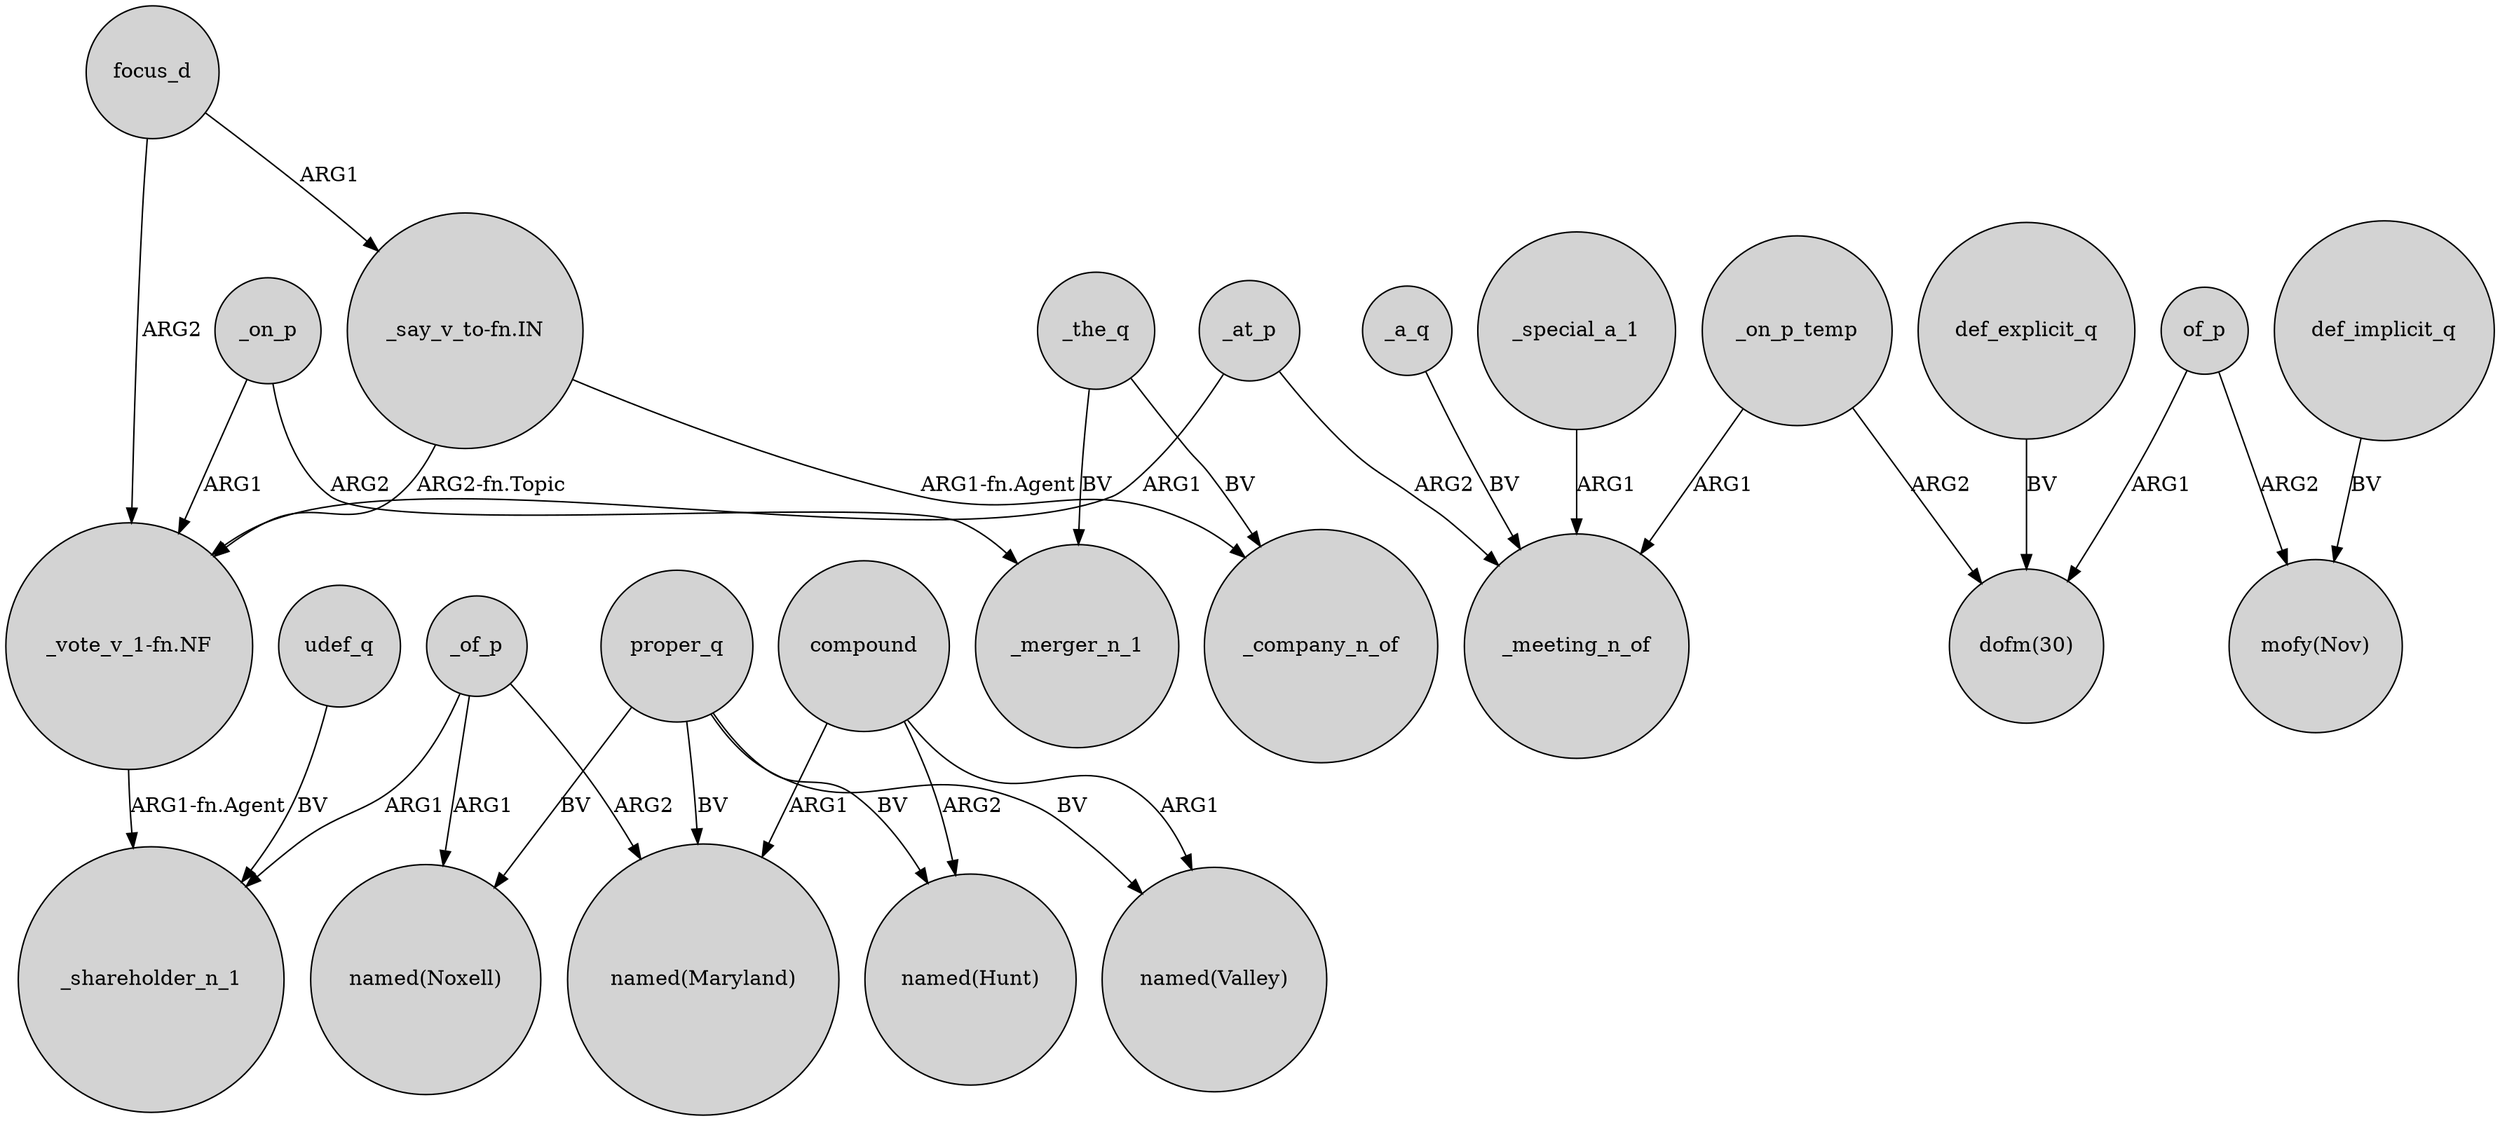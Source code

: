 digraph {
	node [shape=circle style=filled]
	"_vote_v_1-fn.NF" -> _shareholder_n_1 [label="ARG1-fn.Agent"]
	compound -> "named(Maryland)" [label=ARG1]
	_on_p_temp -> _meeting_n_of [label=ARG1]
	_on_p_temp -> "dofm(30)" [label=ARG2]
	_of_p -> "named(Noxell)" [label=ARG1]
	_of_p -> _shareholder_n_1 [label=ARG1]
	_of_p -> "named(Maryland)" [label=ARG2]
	udef_q -> _shareholder_n_1 [label=BV]
	_the_q -> _merger_n_1 [label=BV]
	_a_q -> _meeting_n_of [label=BV]
	proper_q -> "named(Maryland)" [label=BV]
	_on_p -> _merger_n_1 [label=ARG2]
	_the_q -> _company_n_of [label=BV]
	proper_q -> "named(Noxell)" [label=BV]
	_at_p -> _meeting_n_of [label=ARG2]
	_at_p -> "_vote_v_1-fn.NF" [label=ARG1]
	_on_p -> "_vote_v_1-fn.NF" [label=ARG1]
	proper_q -> "named(Valley)" [label=BV]
	def_explicit_q -> "dofm(30)" [label=BV]
	focus_d -> "_vote_v_1-fn.NF" [label=ARG2]
	compound -> "named(Valley)" [label=ARG1]
	"_say_v_to-fn.IN" -> _company_n_of [label="ARG1-fn.Agent"]
	of_p -> "mofy(Nov)" [label=ARG2]
	"_say_v_to-fn.IN" -> "_vote_v_1-fn.NF" [label="ARG2-fn.Topic"]
	def_implicit_q -> "mofy(Nov)" [label=BV]
	of_p -> "dofm(30)" [label=ARG1]
	_special_a_1 -> _meeting_n_of [label=ARG1]
	proper_q -> "named(Hunt)" [label=BV]
	focus_d -> "_say_v_to-fn.IN" [label=ARG1]
	compound -> "named(Hunt)" [label=ARG2]
}
